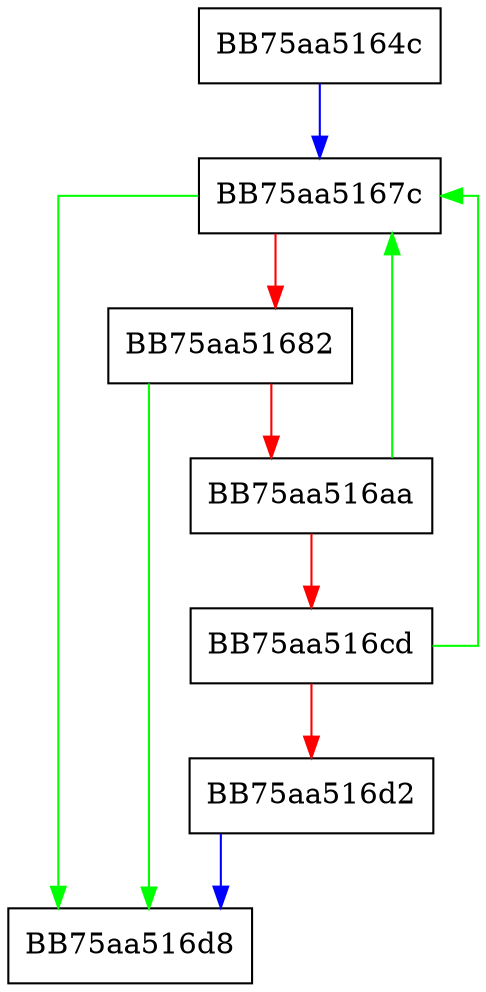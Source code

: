 digraph GetSectionEnd {
  node [shape="box"];
  graph [splines=ortho];
  BB75aa5164c -> BB75aa5167c [color="blue"];
  BB75aa5167c -> BB75aa516d8 [color="green"];
  BB75aa5167c -> BB75aa51682 [color="red"];
  BB75aa51682 -> BB75aa516d8 [color="green"];
  BB75aa51682 -> BB75aa516aa [color="red"];
  BB75aa516aa -> BB75aa5167c [color="green"];
  BB75aa516aa -> BB75aa516cd [color="red"];
  BB75aa516cd -> BB75aa5167c [color="green"];
  BB75aa516cd -> BB75aa516d2 [color="red"];
  BB75aa516d2 -> BB75aa516d8 [color="blue"];
}
